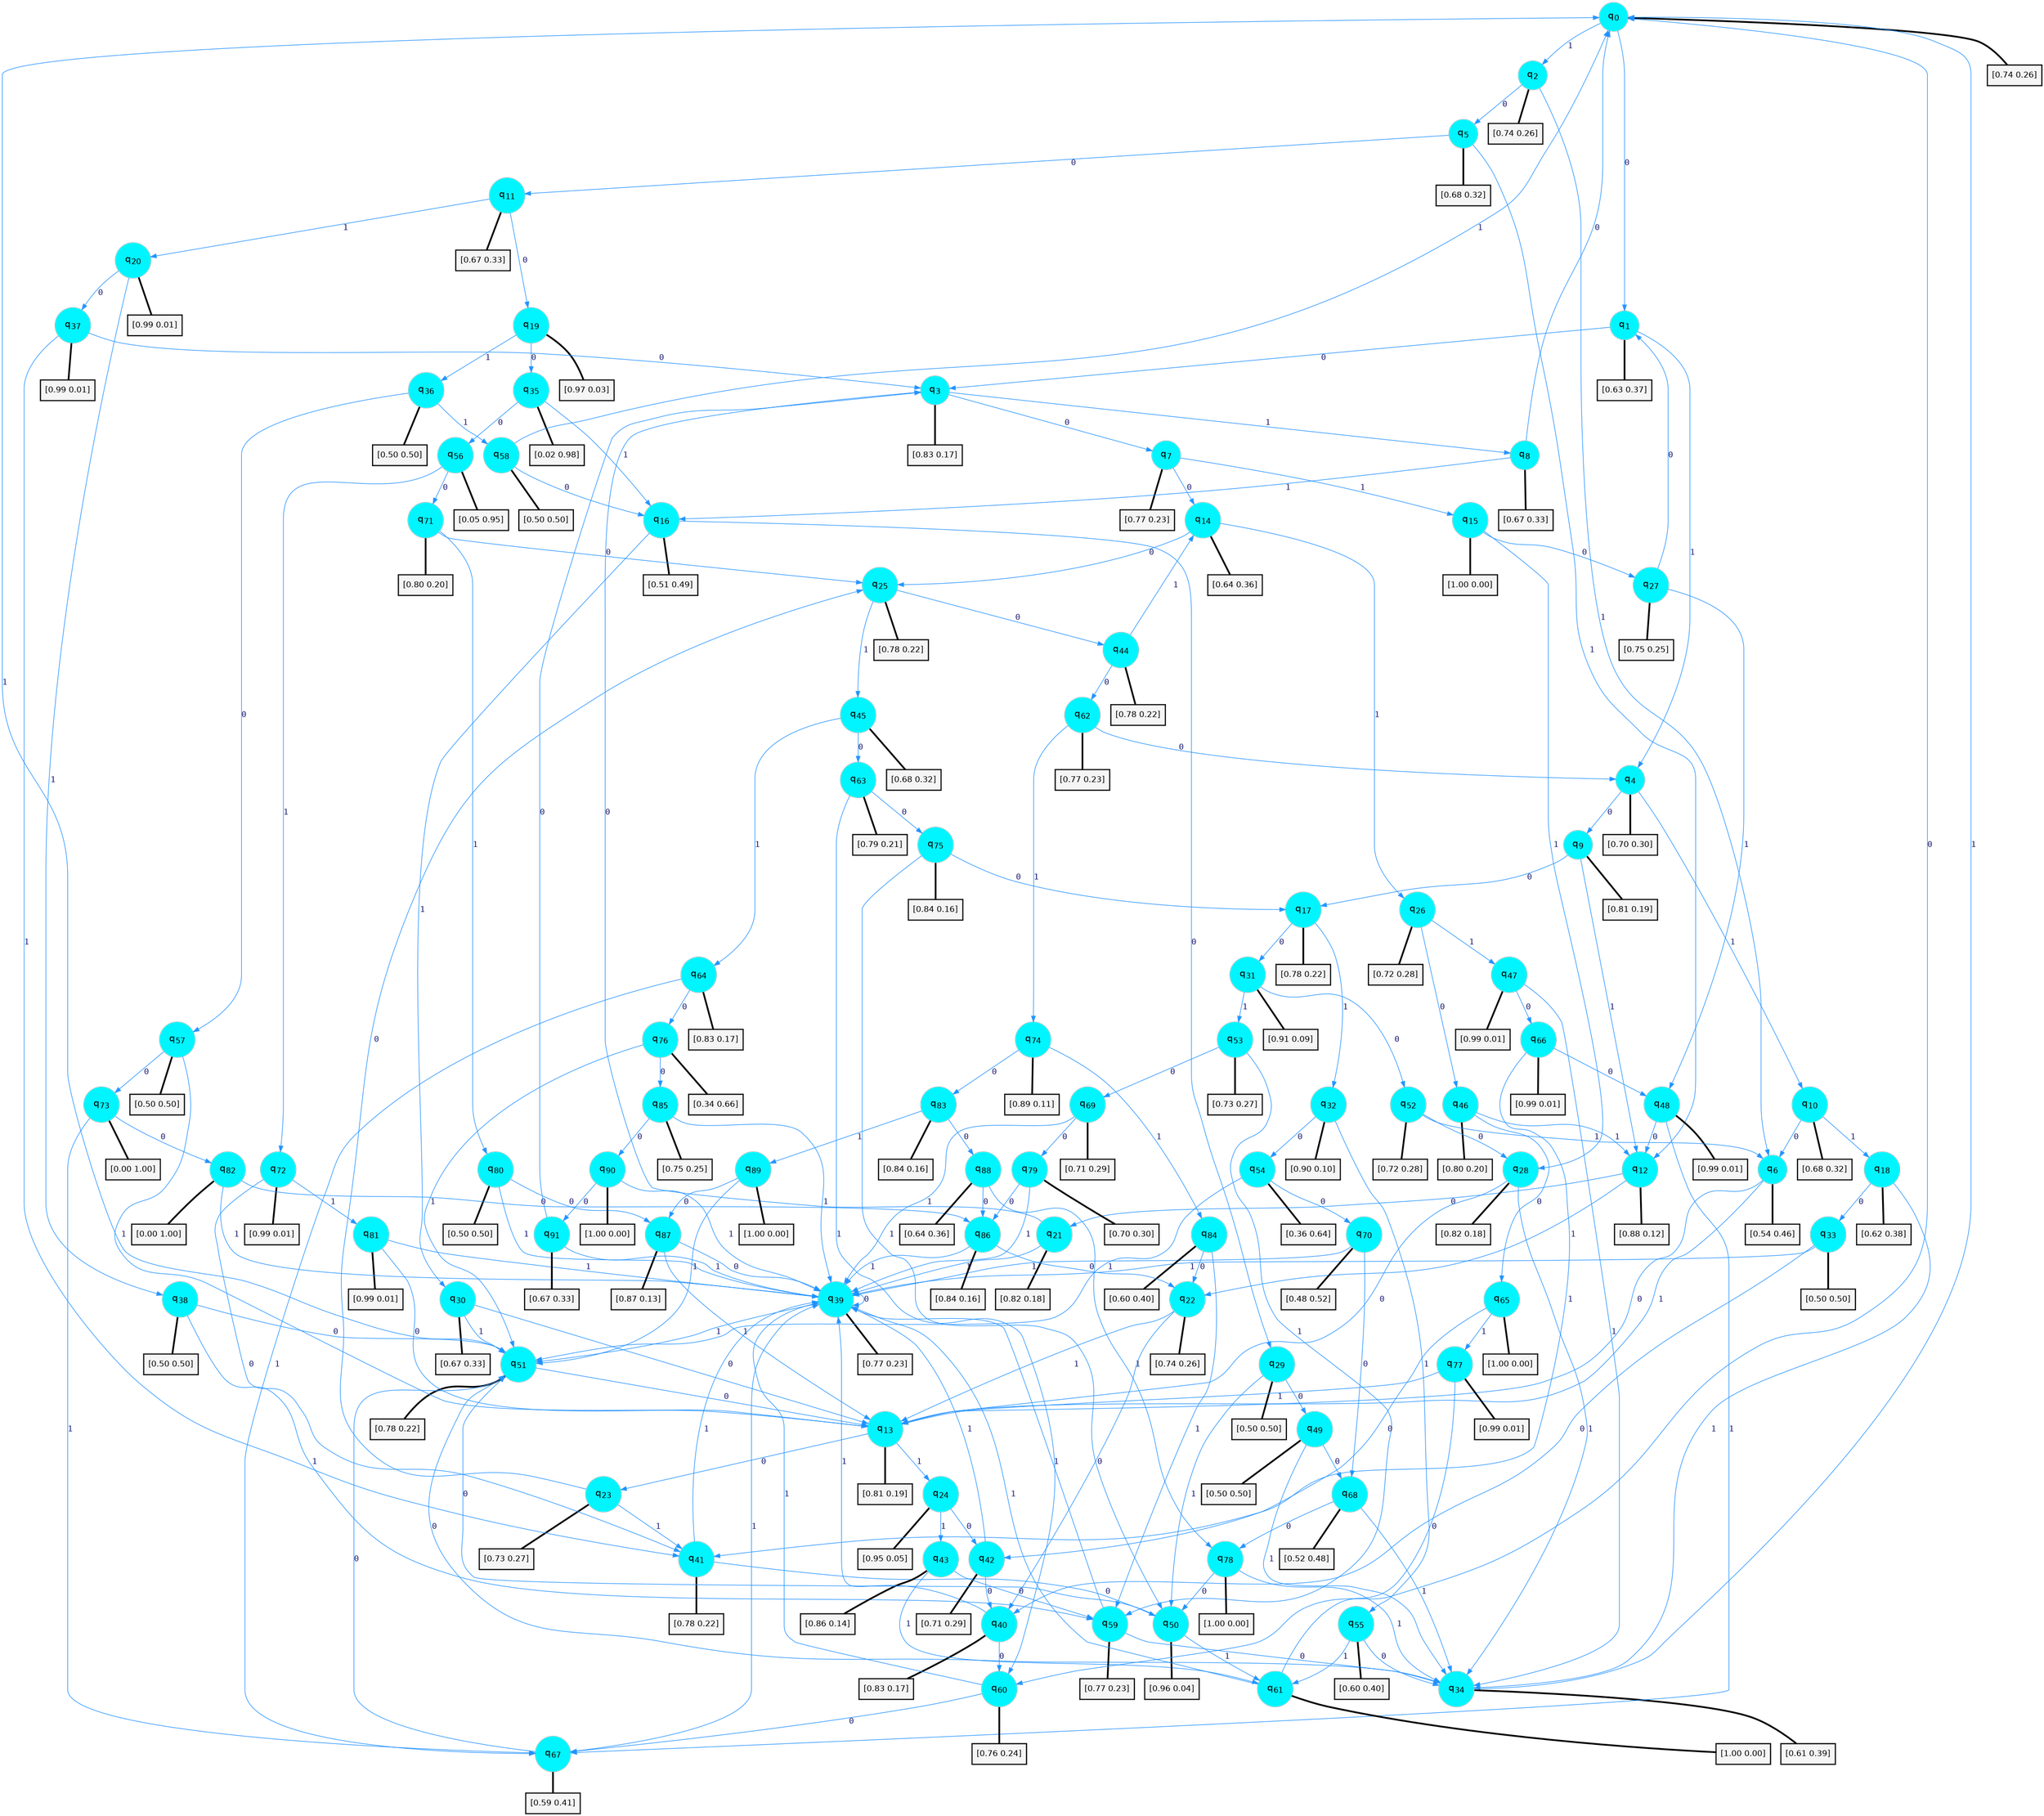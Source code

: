 digraph G {
graph [
bgcolor=transparent, dpi=300, rankdir=TD, size="40,25"];
node [
color=gray, fillcolor=turquoise1, fontcolor=black, fontname=Helvetica, fontsize=16, fontweight=bold, shape=circle, style=filled];
edge [
arrowsize=1, color=dodgerblue1, fontcolor=midnightblue, fontname=courier, fontweight=bold, penwidth=1, style=solid, weight=20];
0[label=<q<SUB>0</SUB>>];
1[label=<q<SUB>1</SUB>>];
2[label=<q<SUB>2</SUB>>];
3[label=<q<SUB>3</SUB>>];
4[label=<q<SUB>4</SUB>>];
5[label=<q<SUB>5</SUB>>];
6[label=<q<SUB>6</SUB>>];
7[label=<q<SUB>7</SUB>>];
8[label=<q<SUB>8</SUB>>];
9[label=<q<SUB>9</SUB>>];
10[label=<q<SUB>10</SUB>>];
11[label=<q<SUB>11</SUB>>];
12[label=<q<SUB>12</SUB>>];
13[label=<q<SUB>13</SUB>>];
14[label=<q<SUB>14</SUB>>];
15[label=<q<SUB>15</SUB>>];
16[label=<q<SUB>16</SUB>>];
17[label=<q<SUB>17</SUB>>];
18[label=<q<SUB>18</SUB>>];
19[label=<q<SUB>19</SUB>>];
20[label=<q<SUB>20</SUB>>];
21[label=<q<SUB>21</SUB>>];
22[label=<q<SUB>22</SUB>>];
23[label=<q<SUB>23</SUB>>];
24[label=<q<SUB>24</SUB>>];
25[label=<q<SUB>25</SUB>>];
26[label=<q<SUB>26</SUB>>];
27[label=<q<SUB>27</SUB>>];
28[label=<q<SUB>28</SUB>>];
29[label=<q<SUB>29</SUB>>];
30[label=<q<SUB>30</SUB>>];
31[label=<q<SUB>31</SUB>>];
32[label=<q<SUB>32</SUB>>];
33[label=<q<SUB>33</SUB>>];
34[label=<q<SUB>34</SUB>>];
35[label=<q<SUB>35</SUB>>];
36[label=<q<SUB>36</SUB>>];
37[label=<q<SUB>37</SUB>>];
38[label=<q<SUB>38</SUB>>];
39[label=<q<SUB>39</SUB>>];
40[label=<q<SUB>40</SUB>>];
41[label=<q<SUB>41</SUB>>];
42[label=<q<SUB>42</SUB>>];
43[label=<q<SUB>43</SUB>>];
44[label=<q<SUB>44</SUB>>];
45[label=<q<SUB>45</SUB>>];
46[label=<q<SUB>46</SUB>>];
47[label=<q<SUB>47</SUB>>];
48[label=<q<SUB>48</SUB>>];
49[label=<q<SUB>49</SUB>>];
50[label=<q<SUB>50</SUB>>];
51[label=<q<SUB>51</SUB>>];
52[label=<q<SUB>52</SUB>>];
53[label=<q<SUB>53</SUB>>];
54[label=<q<SUB>54</SUB>>];
55[label=<q<SUB>55</SUB>>];
56[label=<q<SUB>56</SUB>>];
57[label=<q<SUB>57</SUB>>];
58[label=<q<SUB>58</SUB>>];
59[label=<q<SUB>59</SUB>>];
60[label=<q<SUB>60</SUB>>];
61[label=<q<SUB>61</SUB>>];
62[label=<q<SUB>62</SUB>>];
63[label=<q<SUB>63</SUB>>];
64[label=<q<SUB>64</SUB>>];
65[label=<q<SUB>65</SUB>>];
66[label=<q<SUB>66</SUB>>];
67[label=<q<SUB>67</SUB>>];
68[label=<q<SUB>68</SUB>>];
69[label=<q<SUB>69</SUB>>];
70[label=<q<SUB>70</SUB>>];
71[label=<q<SUB>71</SUB>>];
72[label=<q<SUB>72</SUB>>];
73[label=<q<SUB>73</SUB>>];
74[label=<q<SUB>74</SUB>>];
75[label=<q<SUB>75</SUB>>];
76[label=<q<SUB>76</SUB>>];
77[label=<q<SUB>77</SUB>>];
78[label=<q<SUB>78</SUB>>];
79[label=<q<SUB>79</SUB>>];
80[label=<q<SUB>80</SUB>>];
81[label=<q<SUB>81</SUB>>];
82[label=<q<SUB>82</SUB>>];
83[label=<q<SUB>83</SUB>>];
84[label=<q<SUB>84</SUB>>];
85[label=<q<SUB>85</SUB>>];
86[label=<q<SUB>86</SUB>>];
87[label=<q<SUB>87</SUB>>];
88[label=<q<SUB>88</SUB>>];
89[label=<q<SUB>89</SUB>>];
90[label=<q<SUB>90</SUB>>];
91[label=<q<SUB>91</SUB>>];
92[label="[0.74 0.26]", shape=box,fontcolor=black, fontname=Helvetica, fontsize=14, penwidth=2, fillcolor=whitesmoke,color=black];
93[label="[0.63 0.37]", shape=box,fontcolor=black, fontname=Helvetica, fontsize=14, penwidth=2, fillcolor=whitesmoke,color=black];
94[label="[0.74 0.26]", shape=box,fontcolor=black, fontname=Helvetica, fontsize=14, penwidth=2, fillcolor=whitesmoke,color=black];
95[label="[0.83 0.17]", shape=box,fontcolor=black, fontname=Helvetica, fontsize=14, penwidth=2, fillcolor=whitesmoke,color=black];
96[label="[0.70 0.30]", shape=box,fontcolor=black, fontname=Helvetica, fontsize=14, penwidth=2, fillcolor=whitesmoke,color=black];
97[label="[0.68 0.32]", shape=box,fontcolor=black, fontname=Helvetica, fontsize=14, penwidth=2, fillcolor=whitesmoke,color=black];
98[label="[0.54 0.46]", shape=box,fontcolor=black, fontname=Helvetica, fontsize=14, penwidth=2, fillcolor=whitesmoke,color=black];
99[label="[0.77 0.23]", shape=box,fontcolor=black, fontname=Helvetica, fontsize=14, penwidth=2, fillcolor=whitesmoke,color=black];
100[label="[0.67 0.33]", shape=box,fontcolor=black, fontname=Helvetica, fontsize=14, penwidth=2, fillcolor=whitesmoke,color=black];
101[label="[0.81 0.19]", shape=box,fontcolor=black, fontname=Helvetica, fontsize=14, penwidth=2, fillcolor=whitesmoke,color=black];
102[label="[0.68 0.32]", shape=box,fontcolor=black, fontname=Helvetica, fontsize=14, penwidth=2, fillcolor=whitesmoke,color=black];
103[label="[0.67 0.33]", shape=box,fontcolor=black, fontname=Helvetica, fontsize=14, penwidth=2, fillcolor=whitesmoke,color=black];
104[label="[0.88 0.12]", shape=box,fontcolor=black, fontname=Helvetica, fontsize=14, penwidth=2, fillcolor=whitesmoke,color=black];
105[label="[0.81 0.19]", shape=box,fontcolor=black, fontname=Helvetica, fontsize=14, penwidth=2, fillcolor=whitesmoke,color=black];
106[label="[0.64 0.36]", shape=box,fontcolor=black, fontname=Helvetica, fontsize=14, penwidth=2, fillcolor=whitesmoke,color=black];
107[label="[1.00 0.00]", shape=box,fontcolor=black, fontname=Helvetica, fontsize=14, penwidth=2, fillcolor=whitesmoke,color=black];
108[label="[0.51 0.49]", shape=box,fontcolor=black, fontname=Helvetica, fontsize=14, penwidth=2, fillcolor=whitesmoke,color=black];
109[label="[0.78 0.22]", shape=box,fontcolor=black, fontname=Helvetica, fontsize=14, penwidth=2, fillcolor=whitesmoke,color=black];
110[label="[0.62 0.38]", shape=box,fontcolor=black, fontname=Helvetica, fontsize=14, penwidth=2, fillcolor=whitesmoke,color=black];
111[label="[0.97 0.03]", shape=box,fontcolor=black, fontname=Helvetica, fontsize=14, penwidth=2, fillcolor=whitesmoke,color=black];
112[label="[0.99 0.01]", shape=box,fontcolor=black, fontname=Helvetica, fontsize=14, penwidth=2, fillcolor=whitesmoke,color=black];
113[label="[0.82 0.18]", shape=box,fontcolor=black, fontname=Helvetica, fontsize=14, penwidth=2, fillcolor=whitesmoke,color=black];
114[label="[0.74 0.26]", shape=box,fontcolor=black, fontname=Helvetica, fontsize=14, penwidth=2, fillcolor=whitesmoke,color=black];
115[label="[0.73 0.27]", shape=box,fontcolor=black, fontname=Helvetica, fontsize=14, penwidth=2, fillcolor=whitesmoke,color=black];
116[label="[0.95 0.05]", shape=box,fontcolor=black, fontname=Helvetica, fontsize=14, penwidth=2, fillcolor=whitesmoke,color=black];
117[label="[0.78 0.22]", shape=box,fontcolor=black, fontname=Helvetica, fontsize=14, penwidth=2, fillcolor=whitesmoke,color=black];
118[label="[0.72 0.28]", shape=box,fontcolor=black, fontname=Helvetica, fontsize=14, penwidth=2, fillcolor=whitesmoke,color=black];
119[label="[0.75 0.25]", shape=box,fontcolor=black, fontname=Helvetica, fontsize=14, penwidth=2, fillcolor=whitesmoke,color=black];
120[label="[0.82 0.18]", shape=box,fontcolor=black, fontname=Helvetica, fontsize=14, penwidth=2, fillcolor=whitesmoke,color=black];
121[label="[0.50 0.50]", shape=box,fontcolor=black, fontname=Helvetica, fontsize=14, penwidth=2, fillcolor=whitesmoke,color=black];
122[label="[0.67 0.33]", shape=box,fontcolor=black, fontname=Helvetica, fontsize=14, penwidth=2, fillcolor=whitesmoke,color=black];
123[label="[0.91 0.09]", shape=box,fontcolor=black, fontname=Helvetica, fontsize=14, penwidth=2, fillcolor=whitesmoke,color=black];
124[label="[0.90 0.10]", shape=box,fontcolor=black, fontname=Helvetica, fontsize=14, penwidth=2, fillcolor=whitesmoke,color=black];
125[label="[0.50 0.50]", shape=box,fontcolor=black, fontname=Helvetica, fontsize=14, penwidth=2, fillcolor=whitesmoke,color=black];
126[label="[0.61 0.39]", shape=box,fontcolor=black, fontname=Helvetica, fontsize=14, penwidth=2, fillcolor=whitesmoke,color=black];
127[label="[0.02 0.98]", shape=box,fontcolor=black, fontname=Helvetica, fontsize=14, penwidth=2, fillcolor=whitesmoke,color=black];
128[label="[0.50 0.50]", shape=box,fontcolor=black, fontname=Helvetica, fontsize=14, penwidth=2, fillcolor=whitesmoke,color=black];
129[label="[0.99 0.01]", shape=box,fontcolor=black, fontname=Helvetica, fontsize=14, penwidth=2, fillcolor=whitesmoke,color=black];
130[label="[0.50 0.50]", shape=box,fontcolor=black, fontname=Helvetica, fontsize=14, penwidth=2, fillcolor=whitesmoke,color=black];
131[label="[0.77 0.23]", shape=box,fontcolor=black, fontname=Helvetica, fontsize=14, penwidth=2, fillcolor=whitesmoke,color=black];
132[label="[0.83 0.17]", shape=box,fontcolor=black, fontname=Helvetica, fontsize=14, penwidth=2, fillcolor=whitesmoke,color=black];
133[label="[0.78 0.22]", shape=box,fontcolor=black, fontname=Helvetica, fontsize=14, penwidth=2, fillcolor=whitesmoke,color=black];
134[label="[0.71 0.29]", shape=box,fontcolor=black, fontname=Helvetica, fontsize=14, penwidth=2, fillcolor=whitesmoke,color=black];
135[label="[0.86 0.14]", shape=box,fontcolor=black, fontname=Helvetica, fontsize=14, penwidth=2, fillcolor=whitesmoke,color=black];
136[label="[0.78 0.22]", shape=box,fontcolor=black, fontname=Helvetica, fontsize=14, penwidth=2, fillcolor=whitesmoke,color=black];
137[label="[0.68 0.32]", shape=box,fontcolor=black, fontname=Helvetica, fontsize=14, penwidth=2, fillcolor=whitesmoke,color=black];
138[label="[0.80 0.20]", shape=box,fontcolor=black, fontname=Helvetica, fontsize=14, penwidth=2, fillcolor=whitesmoke,color=black];
139[label="[0.99 0.01]", shape=box,fontcolor=black, fontname=Helvetica, fontsize=14, penwidth=2, fillcolor=whitesmoke,color=black];
140[label="[0.99 0.01]", shape=box,fontcolor=black, fontname=Helvetica, fontsize=14, penwidth=2, fillcolor=whitesmoke,color=black];
141[label="[0.50 0.50]", shape=box,fontcolor=black, fontname=Helvetica, fontsize=14, penwidth=2, fillcolor=whitesmoke,color=black];
142[label="[0.96 0.04]", shape=box,fontcolor=black, fontname=Helvetica, fontsize=14, penwidth=2, fillcolor=whitesmoke,color=black];
143[label="[0.78 0.22]", shape=box,fontcolor=black, fontname=Helvetica, fontsize=14, penwidth=2, fillcolor=whitesmoke,color=black];
144[label="[0.72 0.28]", shape=box,fontcolor=black, fontname=Helvetica, fontsize=14, penwidth=2, fillcolor=whitesmoke,color=black];
145[label="[0.73 0.27]", shape=box,fontcolor=black, fontname=Helvetica, fontsize=14, penwidth=2, fillcolor=whitesmoke,color=black];
146[label="[0.36 0.64]", shape=box,fontcolor=black, fontname=Helvetica, fontsize=14, penwidth=2, fillcolor=whitesmoke,color=black];
147[label="[0.60 0.40]", shape=box,fontcolor=black, fontname=Helvetica, fontsize=14, penwidth=2, fillcolor=whitesmoke,color=black];
148[label="[0.05 0.95]", shape=box,fontcolor=black, fontname=Helvetica, fontsize=14, penwidth=2, fillcolor=whitesmoke,color=black];
149[label="[0.50 0.50]", shape=box,fontcolor=black, fontname=Helvetica, fontsize=14, penwidth=2, fillcolor=whitesmoke,color=black];
150[label="[0.50 0.50]", shape=box,fontcolor=black, fontname=Helvetica, fontsize=14, penwidth=2, fillcolor=whitesmoke,color=black];
151[label="[0.77 0.23]", shape=box,fontcolor=black, fontname=Helvetica, fontsize=14, penwidth=2, fillcolor=whitesmoke,color=black];
152[label="[0.76 0.24]", shape=box,fontcolor=black, fontname=Helvetica, fontsize=14, penwidth=2, fillcolor=whitesmoke,color=black];
153[label="[1.00 0.00]", shape=box,fontcolor=black, fontname=Helvetica, fontsize=14, penwidth=2, fillcolor=whitesmoke,color=black];
154[label="[0.77 0.23]", shape=box,fontcolor=black, fontname=Helvetica, fontsize=14, penwidth=2, fillcolor=whitesmoke,color=black];
155[label="[0.79 0.21]", shape=box,fontcolor=black, fontname=Helvetica, fontsize=14, penwidth=2, fillcolor=whitesmoke,color=black];
156[label="[0.83 0.17]", shape=box,fontcolor=black, fontname=Helvetica, fontsize=14, penwidth=2, fillcolor=whitesmoke,color=black];
157[label="[1.00 0.00]", shape=box,fontcolor=black, fontname=Helvetica, fontsize=14, penwidth=2, fillcolor=whitesmoke,color=black];
158[label="[0.99 0.01]", shape=box,fontcolor=black, fontname=Helvetica, fontsize=14, penwidth=2, fillcolor=whitesmoke,color=black];
159[label="[0.59 0.41]", shape=box,fontcolor=black, fontname=Helvetica, fontsize=14, penwidth=2, fillcolor=whitesmoke,color=black];
160[label="[0.52 0.48]", shape=box,fontcolor=black, fontname=Helvetica, fontsize=14, penwidth=2, fillcolor=whitesmoke,color=black];
161[label="[0.71 0.29]", shape=box,fontcolor=black, fontname=Helvetica, fontsize=14, penwidth=2, fillcolor=whitesmoke,color=black];
162[label="[0.48 0.52]", shape=box,fontcolor=black, fontname=Helvetica, fontsize=14, penwidth=2, fillcolor=whitesmoke,color=black];
163[label="[0.80 0.20]", shape=box,fontcolor=black, fontname=Helvetica, fontsize=14, penwidth=2, fillcolor=whitesmoke,color=black];
164[label="[0.99 0.01]", shape=box,fontcolor=black, fontname=Helvetica, fontsize=14, penwidth=2, fillcolor=whitesmoke,color=black];
165[label="[0.00 1.00]", shape=box,fontcolor=black, fontname=Helvetica, fontsize=14, penwidth=2, fillcolor=whitesmoke,color=black];
166[label="[0.89 0.11]", shape=box,fontcolor=black, fontname=Helvetica, fontsize=14, penwidth=2, fillcolor=whitesmoke,color=black];
167[label="[0.84 0.16]", shape=box,fontcolor=black, fontname=Helvetica, fontsize=14, penwidth=2, fillcolor=whitesmoke,color=black];
168[label="[0.34 0.66]", shape=box,fontcolor=black, fontname=Helvetica, fontsize=14, penwidth=2, fillcolor=whitesmoke,color=black];
169[label="[0.99 0.01]", shape=box,fontcolor=black, fontname=Helvetica, fontsize=14, penwidth=2, fillcolor=whitesmoke,color=black];
170[label="[1.00 0.00]", shape=box,fontcolor=black, fontname=Helvetica, fontsize=14, penwidth=2, fillcolor=whitesmoke,color=black];
171[label="[0.70 0.30]", shape=box,fontcolor=black, fontname=Helvetica, fontsize=14, penwidth=2, fillcolor=whitesmoke,color=black];
172[label="[0.50 0.50]", shape=box,fontcolor=black, fontname=Helvetica, fontsize=14, penwidth=2, fillcolor=whitesmoke,color=black];
173[label="[0.99 0.01]", shape=box,fontcolor=black, fontname=Helvetica, fontsize=14, penwidth=2, fillcolor=whitesmoke,color=black];
174[label="[0.00 1.00]", shape=box,fontcolor=black, fontname=Helvetica, fontsize=14, penwidth=2, fillcolor=whitesmoke,color=black];
175[label="[0.84 0.16]", shape=box,fontcolor=black, fontname=Helvetica, fontsize=14, penwidth=2, fillcolor=whitesmoke,color=black];
176[label="[0.60 0.40]", shape=box,fontcolor=black, fontname=Helvetica, fontsize=14, penwidth=2, fillcolor=whitesmoke,color=black];
177[label="[0.75 0.25]", shape=box,fontcolor=black, fontname=Helvetica, fontsize=14, penwidth=2, fillcolor=whitesmoke,color=black];
178[label="[0.84 0.16]", shape=box,fontcolor=black, fontname=Helvetica, fontsize=14, penwidth=2, fillcolor=whitesmoke,color=black];
179[label="[0.87 0.13]", shape=box,fontcolor=black, fontname=Helvetica, fontsize=14, penwidth=2, fillcolor=whitesmoke,color=black];
180[label="[0.64 0.36]", shape=box,fontcolor=black, fontname=Helvetica, fontsize=14, penwidth=2, fillcolor=whitesmoke,color=black];
181[label="[1.00 0.00]", shape=box,fontcolor=black, fontname=Helvetica, fontsize=14, penwidth=2, fillcolor=whitesmoke,color=black];
182[label="[1.00 0.00]", shape=box,fontcolor=black, fontname=Helvetica, fontsize=14, penwidth=2, fillcolor=whitesmoke,color=black];
183[label="[0.67 0.33]", shape=box,fontcolor=black, fontname=Helvetica, fontsize=14, penwidth=2, fillcolor=whitesmoke,color=black];
0->1 [label=0];
0->2 [label=1];
0->92 [arrowhead=none, penwidth=3,color=black];
1->3 [label=0];
1->4 [label=1];
1->93 [arrowhead=none, penwidth=3,color=black];
2->5 [label=0];
2->6 [label=1];
2->94 [arrowhead=none, penwidth=3,color=black];
3->7 [label=0];
3->8 [label=1];
3->95 [arrowhead=none, penwidth=3,color=black];
4->9 [label=0];
4->10 [label=1];
4->96 [arrowhead=none, penwidth=3,color=black];
5->11 [label=0];
5->12 [label=1];
5->97 [arrowhead=none, penwidth=3,color=black];
6->13 [label=0];
6->13 [label=1];
6->98 [arrowhead=none, penwidth=3,color=black];
7->14 [label=0];
7->15 [label=1];
7->99 [arrowhead=none, penwidth=3,color=black];
8->0 [label=0];
8->16 [label=1];
8->100 [arrowhead=none, penwidth=3,color=black];
9->17 [label=0];
9->12 [label=1];
9->101 [arrowhead=none, penwidth=3,color=black];
10->6 [label=0];
10->18 [label=1];
10->102 [arrowhead=none, penwidth=3,color=black];
11->19 [label=0];
11->20 [label=1];
11->103 [arrowhead=none, penwidth=3,color=black];
12->21 [label=0];
12->22 [label=1];
12->104 [arrowhead=none, penwidth=3,color=black];
13->23 [label=0];
13->24 [label=1];
13->105 [arrowhead=none, penwidth=3,color=black];
14->25 [label=0];
14->26 [label=1];
14->106 [arrowhead=none, penwidth=3,color=black];
15->27 [label=0];
15->28 [label=1];
15->107 [arrowhead=none, penwidth=3,color=black];
16->29 [label=0];
16->30 [label=1];
16->108 [arrowhead=none, penwidth=3,color=black];
17->31 [label=0];
17->32 [label=1];
17->109 [arrowhead=none, penwidth=3,color=black];
18->33 [label=0];
18->34 [label=1];
18->110 [arrowhead=none, penwidth=3,color=black];
19->35 [label=0];
19->36 [label=1];
19->111 [arrowhead=none, penwidth=3,color=black];
20->37 [label=0];
20->38 [label=1];
20->112 [arrowhead=none, penwidth=3,color=black];
21->3 [label=0];
21->39 [label=1];
21->113 [arrowhead=none, penwidth=3,color=black];
22->40 [label=0];
22->13 [label=1];
22->114 [arrowhead=none, penwidth=3,color=black];
23->25 [label=0];
23->41 [label=1];
23->115 [arrowhead=none, penwidth=3,color=black];
24->42 [label=0];
24->43 [label=1];
24->116 [arrowhead=none, penwidth=3,color=black];
25->44 [label=0];
25->45 [label=1];
25->117 [arrowhead=none, penwidth=3,color=black];
26->46 [label=0];
26->47 [label=1];
26->118 [arrowhead=none, penwidth=3,color=black];
27->1 [label=0];
27->48 [label=1];
27->119 [arrowhead=none, penwidth=3,color=black];
28->13 [label=0];
28->34 [label=1];
28->120 [arrowhead=none, penwidth=3,color=black];
29->49 [label=0];
29->50 [label=1];
29->121 [arrowhead=none, penwidth=3,color=black];
30->13 [label=0];
30->51 [label=1];
30->122 [arrowhead=none, penwidth=3,color=black];
31->52 [label=0];
31->53 [label=1];
31->123 [arrowhead=none, penwidth=3,color=black];
32->54 [label=0];
32->55 [label=1];
32->124 [arrowhead=none, penwidth=3,color=black];
33->40 [label=0];
33->39 [label=1];
33->125 [arrowhead=none, penwidth=3,color=black];
34->51 [label=0];
34->0 [label=1];
34->126 [arrowhead=none, penwidth=3,color=black];
35->56 [label=0];
35->16 [label=1];
35->127 [arrowhead=none, penwidth=3,color=black];
36->57 [label=0];
36->58 [label=1];
36->128 [arrowhead=none, penwidth=3,color=black];
37->3 [label=0];
37->41 [label=1];
37->129 [arrowhead=none, penwidth=3,color=black];
38->51 [label=0];
38->59 [label=1];
38->130 [arrowhead=none, penwidth=3,color=black];
39->39 [label=0];
39->51 [label=1];
39->131 [arrowhead=none, penwidth=3,color=black];
40->60 [label=0];
40->39 [label=1];
40->132 [arrowhead=none, penwidth=3,color=black];
41->50 [label=0];
41->39 [label=1];
41->133 [arrowhead=none, penwidth=3,color=black];
42->40 [label=0];
42->39 [label=1];
42->134 [arrowhead=none, penwidth=3,color=black];
43->59 [label=0];
43->61 [label=1];
43->135 [arrowhead=none, penwidth=3,color=black];
44->62 [label=0];
44->14 [label=1];
44->136 [arrowhead=none, penwidth=3,color=black];
45->63 [label=0];
45->64 [label=1];
45->137 [arrowhead=none, penwidth=3,color=black];
46->65 [label=0];
46->12 [label=1];
46->138 [arrowhead=none, penwidth=3,color=black];
47->66 [label=0];
47->34 [label=1];
47->139 [arrowhead=none, penwidth=3,color=black];
48->12 [label=0];
48->67 [label=1];
48->140 [arrowhead=none, penwidth=3,color=black];
49->68 [label=0];
49->34 [label=1];
49->141 [arrowhead=none, penwidth=3,color=black];
50->51 [label=0];
50->61 [label=1];
50->142 [arrowhead=none, penwidth=3,color=black];
51->13 [label=0];
51->0 [label=1];
51->143 [arrowhead=none, penwidth=3,color=black];
52->28 [label=0];
52->6 [label=1];
52->144 [arrowhead=none, penwidth=3,color=black];
53->69 [label=0];
53->59 [label=1];
53->145 [arrowhead=none, penwidth=3,color=black];
54->70 [label=0];
54->51 [label=1];
54->146 [arrowhead=none, penwidth=3,color=black];
55->34 [label=0];
55->61 [label=1];
55->147 [arrowhead=none, penwidth=3,color=black];
56->71 [label=0];
56->72 [label=1];
56->148 [arrowhead=none, penwidth=3,color=black];
57->73 [label=0];
57->13 [label=1];
57->149 [arrowhead=none, penwidth=3,color=black];
58->16 [label=0];
58->0 [label=1];
58->150 [arrowhead=none, penwidth=3,color=black];
59->34 [label=0];
59->39 [label=1];
59->151 [arrowhead=none, penwidth=3,color=black];
60->67 [label=0];
60->39 [label=1];
60->152 [arrowhead=none, penwidth=3,color=black];
61->0 [label=0];
61->39 [label=1];
61->153 [arrowhead=none, penwidth=3,color=black];
62->4 [label=0];
62->74 [label=1];
62->154 [arrowhead=none, penwidth=3,color=black];
63->75 [label=0];
63->60 [label=1];
63->155 [arrowhead=none, penwidth=3,color=black];
64->76 [label=0];
64->67 [label=1];
64->156 [arrowhead=none, penwidth=3,color=black];
65->42 [label=0];
65->77 [label=1];
65->157 [arrowhead=none, penwidth=3,color=black];
66->48 [label=0];
66->41 [label=1];
66->158 [arrowhead=none, penwidth=3,color=black];
67->51 [label=0];
67->39 [label=1];
67->159 [arrowhead=none, penwidth=3,color=black];
68->78 [label=0];
68->34 [label=1];
68->160 [arrowhead=none, penwidth=3,color=black];
69->79 [label=0];
69->39 [label=1];
69->161 [arrowhead=none, penwidth=3,color=black];
70->68 [label=0];
70->39 [label=1];
70->162 [arrowhead=none, penwidth=3,color=black];
71->25 [label=0];
71->80 [label=1];
71->163 [arrowhead=none, penwidth=3,color=black];
72->41 [label=0];
72->81 [label=1];
72->164 [arrowhead=none, penwidth=3,color=black];
73->82 [label=0];
73->67 [label=1];
73->165 [arrowhead=none, penwidth=3,color=black];
74->83 [label=0];
74->84 [label=1];
74->166 [arrowhead=none, penwidth=3,color=black];
75->17 [label=0];
75->50 [label=1];
75->167 [arrowhead=none, penwidth=3,color=black];
76->85 [label=0];
76->51 [label=1];
76->168 [arrowhead=none, penwidth=3,color=black];
77->60 [label=0];
77->13 [label=1];
77->169 [arrowhead=none, penwidth=3,color=black];
78->50 [label=0];
78->34 [label=1];
78->170 [arrowhead=none, penwidth=3,color=black];
79->86 [label=0];
79->39 [label=1];
79->171 [arrowhead=none, penwidth=3,color=black];
80->87 [label=0];
80->39 [label=1];
80->172 [arrowhead=none, penwidth=3,color=black];
81->13 [label=0];
81->39 [label=1];
81->173 [arrowhead=none, penwidth=3,color=black];
82->86 [label=0];
82->39 [label=1];
82->174 [arrowhead=none, penwidth=3,color=black];
83->88 [label=0];
83->89 [label=1];
83->175 [arrowhead=none, penwidth=3,color=black];
84->22 [label=0];
84->59 [label=1];
84->176 [arrowhead=none, penwidth=3,color=black];
85->90 [label=0];
85->39 [label=1];
85->177 [arrowhead=none, penwidth=3,color=black];
86->22 [label=0];
86->39 [label=1];
86->178 [arrowhead=none, penwidth=3,color=black];
87->39 [label=0];
87->13 [label=1];
87->179 [arrowhead=none, penwidth=3,color=black];
88->86 [label=0];
88->78 [label=1];
88->180 [arrowhead=none, penwidth=3,color=black];
89->87 [label=0];
89->51 [label=1];
89->181 [arrowhead=none, penwidth=3,color=black];
90->91 [label=0];
90->39 [label=1];
90->182 [arrowhead=none, penwidth=3,color=black];
91->3 [label=0];
91->39 [label=1];
91->183 [arrowhead=none, penwidth=3,color=black];
}
